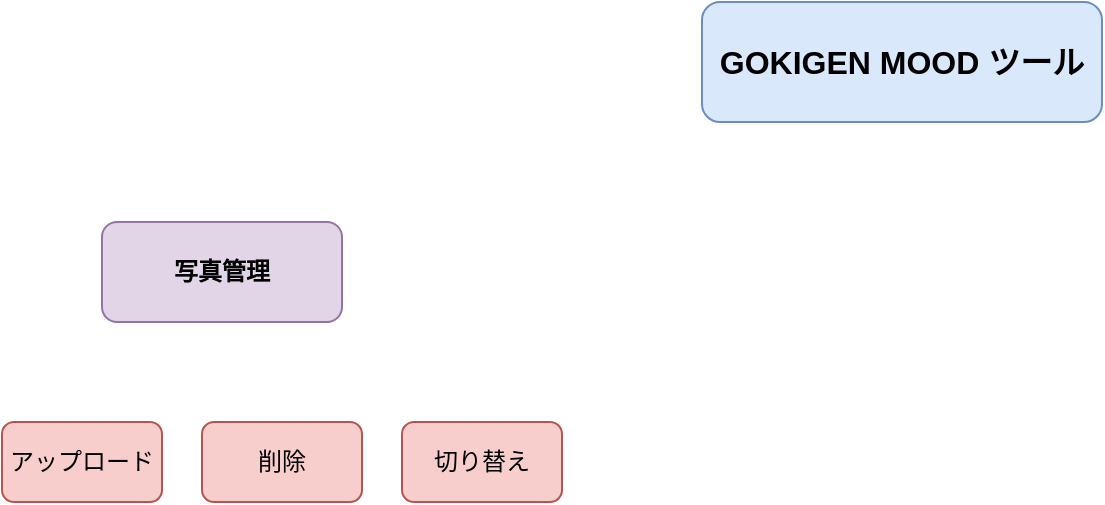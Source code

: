 <mxfile version="24.7.17">
  <diagram name="GOKIGEN MOOD 機能マップ" id="feature-map">
    <mxGraphModel dx="1422" dy="794" grid="1" gridSize="10" guides="1" tooltips="1" connect="1" arrows="1" fold="1" page="1" pageScale="1" pageWidth="1169" pageHeight="827" math="0" shadow="0">
      <root>
        <mxCell id="0" />
        <mxCell id="1" parent="0" />
        
        <!-- メイン機能 -->
        <mxCell id="main" value="GOKIGEN MOOD ツール" style="rounded=1;whiteSpace=wrap;html=1;fillColor=#dae8fc;strokeColor=#6c8ebf;fontStyle=1;fontSize=16;" vertex="1" parent="1">
          <mxGeometry x="400" y="40" width="200" height="60" as="geometry" />
        </mxCell>
        
        <!-- 写真管理機能 -->
        <mxCell id="photo-mgmt" value="写真管理" style="rounded=1;whiteSpace=wrap;html=1;fillColor=#e1d5e7;strokeColor=#9673a6;fontStyle=1;" vertex="1" parent="1">
          <mxGeometry x="100" y="150" width="120" height="50" as="geometry" />
        </mxCell>
        
        <mxCell id="upload" value="アップロード" style="rounded=1;whiteSpace=wrap;html=1;fillColor=#f8cecc;strokeColor=#b85450;" vertex="1" parent="1">
          <mxGeometry x="50" y="250" width="80" height="40" as="geometry" />
        </mxCell>
        
        <mxCell id="delete" value="削除" style="rounded=1;whiteSpace=wrap;html=1;fillColor=#f8cecc;strokeColor=#b85450;" vertex="1" parent="1">
          <mxGeometry x="150" y="250" width="80" height="40" as="geometry" />
        </mxCell>
        
        <mxCell id="switch" value="切り替え" style="rounded=1;whiteSpace=wrap;html=1;fillColor=#f8cecc;strokeColor=#b85450;" vertex="1" parent="1">
          <mxGeometry x="250" y="250" width="80" height="40" as="geometry" />
        </mxCell>
        
        <mxCell id="drag-drop" value="ドラッグ&ドロップ" style="rounded=1;whiteSpace=wrap;html=1;fillColor=#d5e8d4;strokeColor=#82b366;" vertex="1" parent="1">
          <mxGeometry x="30" y="320" width="100" height="30" as="geometry" />
        </mxCell>
        
        <mxCell id="file-select" value="ファイル選択" style="rounded=1;whiteSpace=wrap;html=1;fillColor=#d5e8d4;strokeColor=#82b366;" vertex="1" parent="1">
          <mxGeometry x="150" y="320" width="100" height="30" as="geometry" />
        </mxCell>
        
        <mxCell id="sample-photos" value="サンプル写真" style="rounded=1;whiteSpace=wrap;html=1;fillColor=#d5e8d4;strokeColor=#82b366;" vertex="1" parent="1">
          <mxGeometry x="270" y="320" width="100" height="30" as="geometry" />
        </mxCell>
        
        <!-- 編集機能 -->
        <mxCell id="edit" value="編集機能" style="rounded=1;whiteSpace=wrap;html=1;fillColor=#e1d5e7;strokeColor=#9673a6;fontStyle=1;" vertex="1" parent="1">
          <mxGeometry x="400" y="150" width="120" height="50" as="geometry" />
        </mxCell>
        
        <mxCell id="filter" value="フィルター" style="rounded=1;whiteSpace=wrap;html=1;fillColor=#f8cecc;strokeColor=#b85450;" vertex="1" parent="1">
          <mxGeometry x="350" y="250" width="80" height="40" as="geometry" />
        </mxCell>
        
        <mxCell id="trimming" value="トリミング" style="rounded=1;whiteSpace=wrap;html=1;fillColor=#f8cecc;strokeColor=#b85450;" vertex="1" parent="1">
          <mxGeometry x="450" y="250" width="80" height="40" as="geometry" />
        </mxCell>
        
        <mxCell id="text" value="テキスト" style="rounded=1;whiteSpace=wrap;html=1;fillColor=#f8cecc;strokeColor=#b85450;" vertex="1" parent="1">
          <mxGeometry x="550" y="250" width="80" height="40" as="geometry" />
        </mxCell>
        
        <mxCell id="duotone" value="デュオトーン" style="rounded=1;whiteSpace=wrap;html=1;fillColor=#d5e8d4;strokeColor=#82b366;" vertex="1" parent="1">
          <mxGeometry x="330" y="320" width="100" height="30" as="geometry" />
        </mxCell>
        
        <mxCell id="color-adjust" value="色調調整" style="rounded=1;whiteSpace=wrap;html=1;fillColor=#d5e8d4;strokeColor=#82b366;" vertex="1" parent="1">
          <mxGeometry x="450" y="320" width="100" height="30" as="geometry" />
        </mxCell>
        
        <mxCell id="monotone" value="モノトーン" style="rounded=1;whiteSpace=wrap;html=1;fillColor=#d5e8d4;strokeColor=#82b366;" vertex="1" parent="1">
          <mxGeometry x="570" y="320" width="100" height="30" as="geometry" />
        </mxCell>
        
        <!-- プレビュー機能 -->
        <mxCell id="preview" value="プレビュー機能" style="rounded=1;whiteSpace=wrap;html=1;fillColor=#e1d5e7;strokeColor=#9673a6;fontStyle=1;" vertex="1" parent="1">
          <mxGeometry x="700" y="150" width="120" height="50" as="geometry" />
        </mxCell>
        
        <mxCell id="realtime" value="リアルタイム表示" style="rounded=1;whiteSpace=wrap;html=1;fillColor=#f8cecc;strokeColor=#b85450;" vertex="1" parent="1">
          <mxGeometry x="650" y="250" width="100" height="40" as="geometry" />
        </mxCell>
        
        <mxCell id="photo-switch" value="写真切り替え" style="rounded=1;whiteSpace=wrap;html=1;fillColor=#f8cecc;strokeColor=#b85450;" vertex="1" parent="1">
          <mxGeometry x="770" y="250" width="100" height="40" as="geometry" />
        </mxCell>
        
        <mxCell id="adjust-confirm" value="調整確認" style="rounded=1;whiteSpace=wrap;html=1;fillColor=#f8cecc;strokeColor=#b85450;" vertex="1" parent="1">
          <mxGeometry x="890" y="250" width="100" height="40" as="geometry" />
        </mxCell>
        
        <!-- ダウンロード機能 -->
        <mxCell id="download" value="ダウンロード機能" style="rounded=1;whiteSpace=wrap;html=1;fillColor=#e1d5e7;strokeColor=#9673a6;fontStyle=1;" vertex="1" parent="1">
          <mxGeometry x="400" y="400" width="120" height="50" as="geometry" />
        </mxCell>
        
        <mxCell id="dpi-select" value="DPI選択" style="rounded=1;whiteSpace=wrap;html=1;fillColor=#f8cecc;strokeColor=#b85450;" vertex="1" parent="1">
          <mxGeometry x="350" y="500" width="80" height="40" as="geometry" />
        </mxCell>
        
        <mxCell id="individual-dl" value="個別ダウンロード" style="rounded=1;whiteSpace=wrap;html=1;fillColor=#f8cecc;strokeColor=#b85450;" vertex="1" parent="1">
          <mxGeometry x="450" y="500" width="100" height="40" as="geometry" />
        </mxCell>
        
        <mxCell id="batch-dl" value="一括ダウンロード" style="rounded=1;whiteSpace=wrap;html=1;fillColor=#f8cecc;strokeColor=#b85450;" vertex="1" parent="1">
          <mxGeometry x="570" y="500" width="100" height="40" as="geometry" />
        </mxCell>
        
        <mxCell id="dpi-72" value="72 DPI" style="rounded=1;whiteSpace=wrap;html=1;fillColor=#d5e8d4;strokeColor=#82b366;" vertex="1" parent="1">
          <mxGeometry x="330" y="570" width="60" height="30" as="geometry" />
        </mxCell>
        
        <mxCell id="dpi-150" value="150 DPI" style="rounded=1;whiteSpace=wrap;html=1;fillColor=#d5e8d4;strokeColor=#82b366;" vertex="1" parent="1">
          <mxGeometry x="410" y="570" width="60" height="30" as="geometry" />
        </mxCell>
        
        <mxCell id="dpi-300" value="300 DPI" style="rounded=1;whiteSpace=wrap;html=1;fillColor=#d5e8d4;strokeColor=#82b366;" vertex="1" parent="1">
          <mxGeometry x="490" y="570" width="60" height="30" as="geometry" />
        </mxCell>
        
        <!-- 接続線 -->
        <mxCell id="conn1" value="" style="endArrow=classic;html=1;rounded=0;exitX=0.5;exitY=1;exitDx=0;exitDy=0;entryX=0.5;entryY=0;entryDx=0;entryDy=0;" edge="1" parent="1" source="main" target="photo-mgmt">
          <mxGeometry width="50" height="50" relative="1" as="geometry">
            <mxPoint x="500" y="110" as="sourcePoint" />
            <mxPoint x="550" y="60" as="targetPoint" />
          </mxGeometry>
        </mxCell>
        
        <mxCell id="conn2" value="" style="endArrow=classic;html=1;rounded=0;exitX=0.5;exitY=1;exitDx=0;exitDy=0;entryX=0.5;entryY=0;entryDx=0;entryDy=0;" edge="1" parent="1" source="main" target="edit">
          <mxGeometry width="50" height="50" relative="1" as="geometry">
            <mxPoint x="500" y="110" as="sourcePoint" />
            <mxPoint x="550" y="60" as="targetPoint" />
          </mxGeometry>
        </mxCell>
        
        <mxCell id="conn3" value="" style="endArrow=classic;html=1;rounded=0;exitX=0.5;exitY=1;exitDx=0;exitDy=0;entryX=0.5;entryY=0;entryDx=0;entryDy=0;" edge="1" parent="1" source="main" target="preview">
          <mxGeometry width="50" height="50" relative="1" as="geometry">
            <mxPoint x="500" y="110" as="sourcePoint" />
            <mxPoint x="550" y="60" as="targetPoint" />
          </mxGeometry>
        </mxCell>
        
        <mxCell id="conn4" value="" style="endArrow=classic;html=1;rounded=0;exitX=0.5;exitY=1;exitDx=0;exitDy=0;entryX=0.5;entryY=0;entryDx=0;entryDy=0;" edge="1" parent="1" source="main" target="download">
          <mxGeometry width="50" height="50" relative="1" as="geometry">
            <mxPoint x="500" y="110" as="sourcePoint" />
            <mxPoint x="550" y="60" as="targetPoint" />
          </mxGeometry>
        </mxCell>
        
        <mxCell id="conn5" value="" style="endArrow=classic;html=1;rounded=0;exitX=0.5;exitY=1;exitDx=0;exitDy=0;entryX=0.5;entryY=0;entryDx=0;entryDy=0;" edge="1" parent="1" source="photo-mgmt" target="upload">
          <mxGeometry width="50" height="50" relative="1" as="geometry">
            <mxPoint x="500" y="200" as="sourcePoint" />
            <mxPoint x="550" y="150" as="targetPoint" />
          </mxGeometry>
        </mxCell>
        
        <mxCell id="conn6" value="" style="endArrow=classic;html=1;rounded=0;exitX=0.5;exitY=1;exitDx=0;exitDy=0;entryX=0.5;entryY=0;entryDx=0;entryDy=0;" edge="1" parent="1" source="photo-mgmt" target="delete">
          <mxGeometry width="50" height="50" relative="1" as="geometry">
            <mxPoint x="500" y="200" as="sourcePoint" />
            <mxPoint x="550" y="150" as="targetPoint" />
          </mxGeometry>
        </mxCell>
        
        <mxCell id="conn7" value="" style="endArrow=classic;html=1;rounded=0;exitX=0.5;exitY=1;exitDx=0;exitDy=0;entryX=0.5;entryY=0;entryDx=0;entryDy=0;" edge="1" parent="1" source="photo-mgmt" target="switch">
          <mxGeometry width="50" height="50" relative="1" as="geometry">
            <mxPoint x="500" y="200" as="sourcePoint" />
            <mxPoint x="550" y="150" as="targetPoint" />
          </mxGeometry>
        </mxCell>
        
      </root>
    </mxGraphModel>
  </diagram>
</mxfile>






